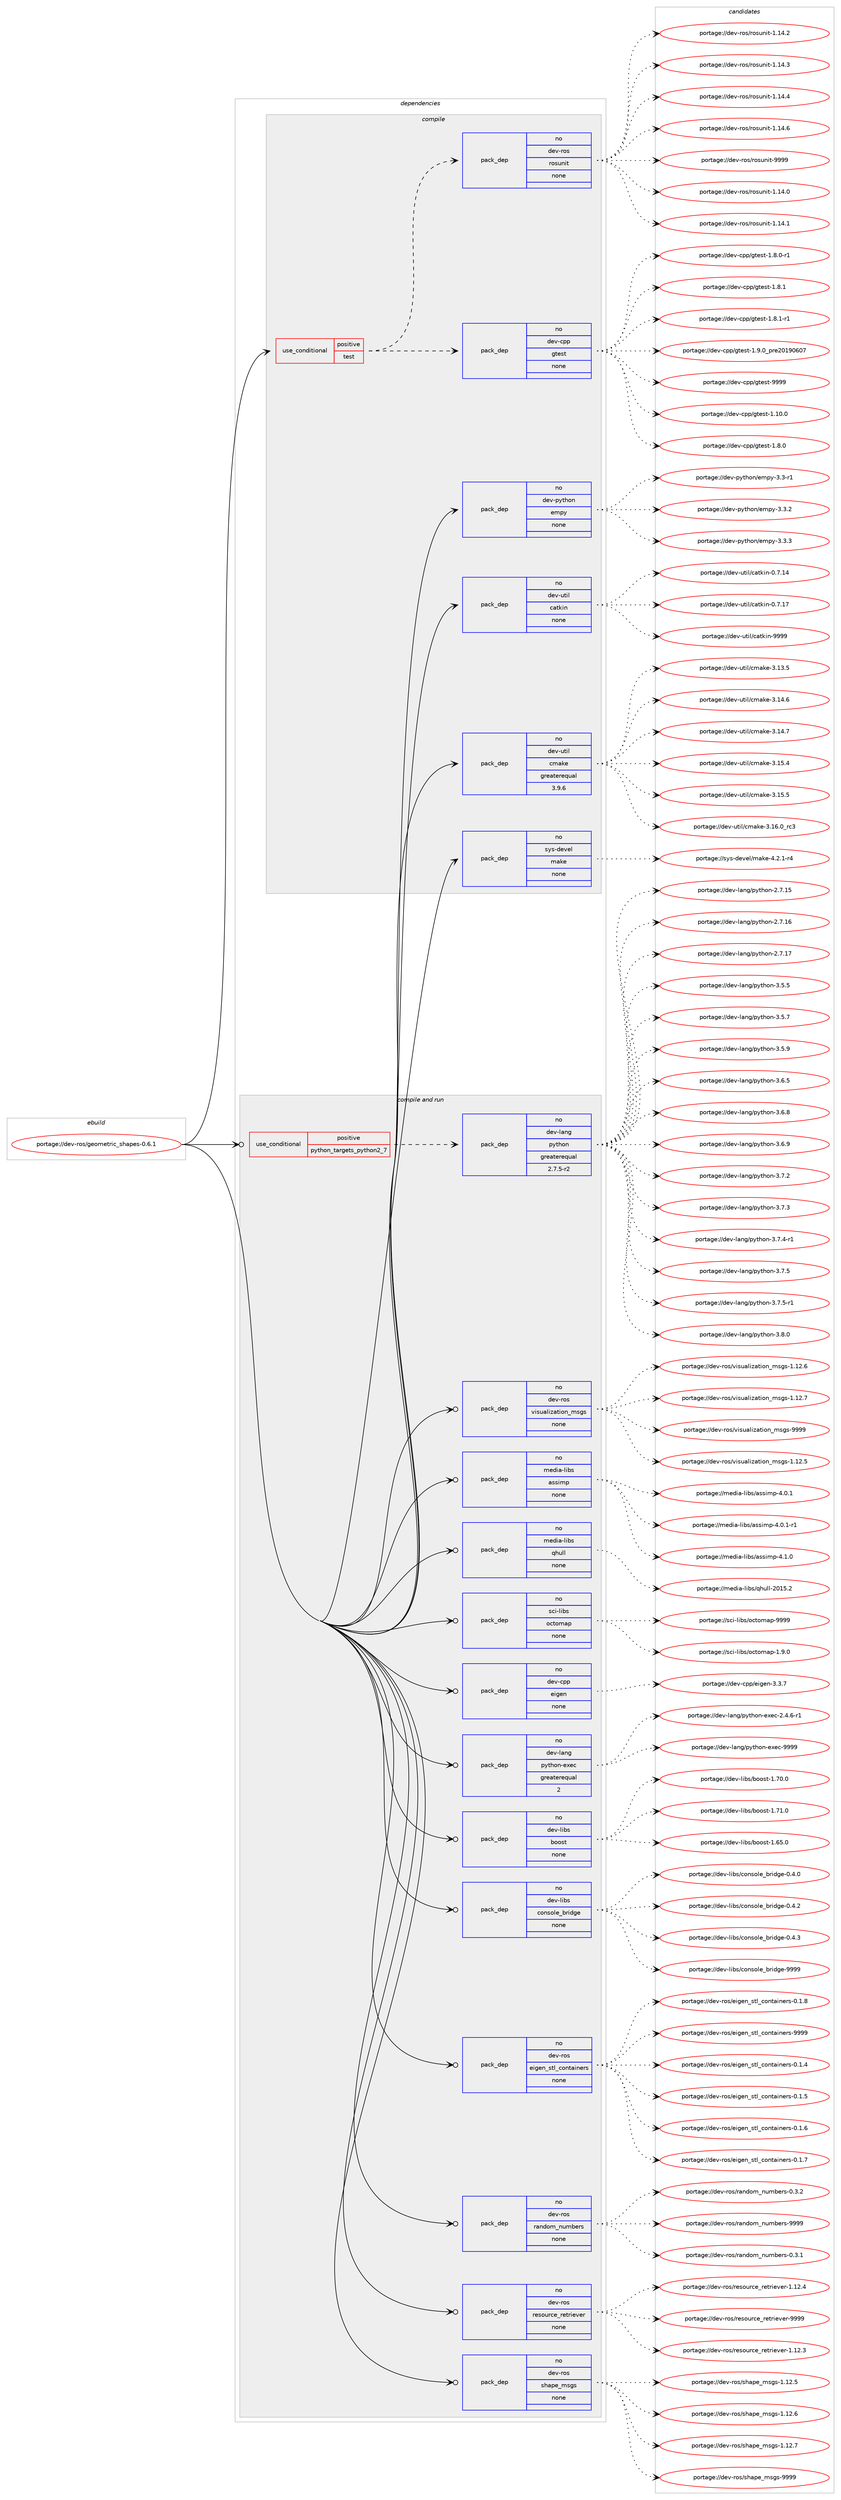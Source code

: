 digraph prolog {

# *************
# Graph options
# *************

newrank=true;
concentrate=true;
compound=true;
graph [rankdir=LR,fontname=Helvetica,fontsize=10,ranksep=1.5];#, ranksep=2.5, nodesep=0.2];
edge  [arrowhead=vee];
node  [fontname=Helvetica,fontsize=10];

# **********
# The ebuild
# **********

subgraph cluster_leftcol {
color=gray;
rank=same;
label=<<i>ebuild</i>>;
id [label="portage://dev-ros/geometric_shapes-0.6.1", color=red, width=4, href="../dev-ros/geometric_shapes-0.6.1.svg"];
}

# ****************
# The dependencies
# ****************

subgraph cluster_midcol {
color=gray;
label=<<i>dependencies</i>>;
subgraph cluster_compile {
fillcolor="#eeeeee";
style=filled;
label=<<i>compile</i>>;
subgraph cond42709 {
dependency188142 [label=<<TABLE BORDER="0" CELLBORDER="1" CELLSPACING="0" CELLPADDING="4"><TR><TD ROWSPAN="3" CELLPADDING="10">use_conditional</TD></TR><TR><TD>positive</TD></TR><TR><TD>test</TD></TR></TABLE>>, shape=none, color=red];
subgraph pack142007 {
dependency188143 [label=<<TABLE BORDER="0" CELLBORDER="1" CELLSPACING="0" CELLPADDING="4" WIDTH="220"><TR><TD ROWSPAN="6" CELLPADDING="30">pack_dep</TD></TR><TR><TD WIDTH="110">no</TD></TR><TR><TD>dev-cpp</TD></TR><TR><TD>gtest</TD></TR><TR><TD>none</TD></TR><TR><TD></TD></TR></TABLE>>, shape=none, color=blue];
}
dependency188142:e -> dependency188143:w [weight=20,style="dashed",arrowhead="vee"];
subgraph pack142008 {
dependency188144 [label=<<TABLE BORDER="0" CELLBORDER="1" CELLSPACING="0" CELLPADDING="4" WIDTH="220"><TR><TD ROWSPAN="6" CELLPADDING="30">pack_dep</TD></TR><TR><TD WIDTH="110">no</TD></TR><TR><TD>dev-ros</TD></TR><TR><TD>rosunit</TD></TR><TR><TD>none</TD></TR><TR><TD></TD></TR></TABLE>>, shape=none, color=blue];
}
dependency188142:e -> dependency188144:w [weight=20,style="dashed",arrowhead="vee"];
}
id:e -> dependency188142:w [weight=20,style="solid",arrowhead="vee"];
subgraph pack142009 {
dependency188145 [label=<<TABLE BORDER="0" CELLBORDER="1" CELLSPACING="0" CELLPADDING="4" WIDTH="220"><TR><TD ROWSPAN="6" CELLPADDING="30">pack_dep</TD></TR><TR><TD WIDTH="110">no</TD></TR><TR><TD>dev-python</TD></TR><TR><TD>empy</TD></TR><TR><TD>none</TD></TR><TR><TD></TD></TR></TABLE>>, shape=none, color=blue];
}
id:e -> dependency188145:w [weight=20,style="solid",arrowhead="vee"];
subgraph pack142010 {
dependency188146 [label=<<TABLE BORDER="0" CELLBORDER="1" CELLSPACING="0" CELLPADDING="4" WIDTH="220"><TR><TD ROWSPAN="6" CELLPADDING="30">pack_dep</TD></TR><TR><TD WIDTH="110">no</TD></TR><TR><TD>dev-util</TD></TR><TR><TD>catkin</TD></TR><TR><TD>none</TD></TR><TR><TD></TD></TR></TABLE>>, shape=none, color=blue];
}
id:e -> dependency188146:w [weight=20,style="solid",arrowhead="vee"];
subgraph pack142011 {
dependency188147 [label=<<TABLE BORDER="0" CELLBORDER="1" CELLSPACING="0" CELLPADDING="4" WIDTH="220"><TR><TD ROWSPAN="6" CELLPADDING="30">pack_dep</TD></TR><TR><TD WIDTH="110">no</TD></TR><TR><TD>dev-util</TD></TR><TR><TD>cmake</TD></TR><TR><TD>greaterequal</TD></TR><TR><TD>3.9.6</TD></TR></TABLE>>, shape=none, color=blue];
}
id:e -> dependency188147:w [weight=20,style="solid",arrowhead="vee"];
subgraph pack142012 {
dependency188148 [label=<<TABLE BORDER="0" CELLBORDER="1" CELLSPACING="0" CELLPADDING="4" WIDTH="220"><TR><TD ROWSPAN="6" CELLPADDING="30">pack_dep</TD></TR><TR><TD WIDTH="110">no</TD></TR><TR><TD>sys-devel</TD></TR><TR><TD>make</TD></TR><TR><TD>none</TD></TR><TR><TD></TD></TR></TABLE>>, shape=none, color=blue];
}
id:e -> dependency188148:w [weight=20,style="solid",arrowhead="vee"];
}
subgraph cluster_compileandrun {
fillcolor="#eeeeee";
style=filled;
label=<<i>compile and run</i>>;
subgraph cond42710 {
dependency188149 [label=<<TABLE BORDER="0" CELLBORDER="1" CELLSPACING="0" CELLPADDING="4"><TR><TD ROWSPAN="3" CELLPADDING="10">use_conditional</TD></TR><TR><TD>positive</TD></TR><TR><TD>python_targets_python2_7</TD></TR></TABLE>>, shape=none, color=red];
subgraph pack142013 {
dependency188150 [label=<<TABLE BORDER="0" CELLBORDER="1" CELLSPACING="0" CELLPADDING="4" WIDTH="220"><TR><TD ROWSPAN="6" CELLPADDING="30">pack_dep</TD></TR><TR><TD WIDTH="110">no</TD></TR><TR><TD>dev-lang</TD></TR><TR><TD>python</TD></TR><TR><TD>greaterequal</TD></TR><TR><TD>2.7.5-r2</TD></TR></TABLE>>, shape=none, color=blue];
}
dependency188149:e -> dependency188150:w [weight=20,style="dashed",arrowhead="vee"];
}
id:e -> dependency188149:w [weight=20,style="solid",arrowhead="odotvee"];
subgraph pack142014 {
dependency188151 [label=<<TABLE BORDER="0" CELLBORDER="1" CELLSPACING="0" CELLPADDING="4" WIDTH="220"><TR><TD ROWSPAN="6" CELLPADDING="30">pack_dep</TD></TR><TR><TD WIDTH="110">no</TD></TR><TR><TD>dev-cpp</TD></TR><TR><TD>eigen</TD></TR><TR><TD>none</TD></TR><TR><TD></TD></TR></TABLE>>, shape=none, color=blue];
}
id:e -> dependency188151:w [weight=20,style="solid",arrowhead="odotvee"];
subgraph pack142015 {
dependency188152 [label=<<TABLE BORDER="0" CELLBORDER="1" CELLSPACING="0" CELLPADDING="4" WIDTH="220"><TR><TD ROWSPAN="6" CELLPADDING="30">pack_dep</TD></TR><TR><TD WIDTH="110">no</TD></TR><TR><TD>dev-lang</TD></TR><TR><TD>python-exec</TD></TR><TR><TD>greaterequal</TD></TR><TR><TD>2</TD></TR></TABLE>>, shape=none, color=blue];
}
id:e -> dependency188152:w [weight=20,style="solid",arrowhead="odotvee"];
subgraph pack142016 {
dependency188153 [label=<<TABLE BORDER="0" CELLBORDER="1" CELLSPACING="0" CELLPADDING="4" WIDTH="220"><TR><TD ROWSPAN="6" CELLPADDING="30">pack_dep</TD></TR><TR><TD WIDTH="110">no</TD></TR><TR><TD>dev-libs</TD></TR><TR><TD>boost</TD></TR><TR><TD>none</TD></TR><TR><TD></TD></TR></TABLE>>, shape=none, color=blue];
}
id:e -> dependency188153:w [weight=20,style="solid",arrowhead="odotvee"];
subgraph pack142017 {
dependency188154 [label=<<TABLE BORDER="0" CELLBORDER="1" CELLSPACING="0" CELLPADDING="4" WIDTH="220"><TR><TD ROWSPAN="6" CELLPADDING="30">pack_dep</TD></TR><TR><TD WIDTH="110">no</TD></TR><TR><TD>dev-libs</TD></TR><TR><TD>console_bridge</TD></TR><TR><TD>none</TD></TR><TR><TD></TD></TR></TABLE>>, shape=none, color=blue];
}
id:e -> dependency188154:w [weight=20,style="solid",arrowhead="odotvee"];
subgraph pack142018 {
dependency188155 [label=<<TABLE BORDER="0" CELLBORDER="1" CELLSPACING="0" CELLPADDING="4" WIDTH="220"><TR><TD ROWSPAN="6" CELLPADDING="30">pack_dep</TD></TR><TR><TD WIDTH="110">no</TD></TR><TR><TD>dev-ros</TD></TR><TR><TD>eigen_stl_containers</TD></TR><TR><TD>none</TD></TR><TR><TD></TD></TR></TABLE>>, shape=none, color=blue];
}
id:e -> dependency188155:w [weight=20,style="solid",arrowhead="odotvee"];
subgraph pack142019 {
dependency188156 [label=<<TABLE BORDER="0" CELLBORDER="1" CELLSPACING="0" CELLPADDING="4" WIDTH="220"><TR><TD ROWSPAN="6" CELLPADDING="30">pack_dep</TD></TR><TR><TD WIDTH="110">no</TD></TR><TR><TD>dev-ros</TD></TR><TR><TD>random_numbers</TD></TR><TR><TD>none</TD></TR><TR><TD></TD></TR></TABLE>>, shape=none, color=blue];
}
id:e -> dependency188156:w [weight=20,style="solid",arrowhead="odotvee"];
subgraph pack142020 {
dependency188157 [label=<<TABLE BORDER="0" CELLBORDER="1" CELLSPACING="0" CELLPADDING="4" WIDTH="220"><TR><TD ROWSPAN="6" CELLPADDING="30">pack_dep</TD></TR><TR><TD WIDTH="110">no</TD></TR><TR><TD>dev-ros</TD></TR><TR><TD>resource_retriever</TD></TR><TR><TD>none</TD></TR><TR><TD></TD></TR></TABLE>>, shape=none, color=blue];
}
id:e -> dependency188157:w [weight=20,style="solid",arrowhead="odotvee"];
subgraph pack142021 {
dependency188158 [label=<<TABLE BORDER="0" CELLBORDER="1" CELLSPACING="0" CELLPADDING="4" WIDTH="220"><TR><TD ROWSPAN="6" CELLPADDING="30">pack_dep</TD></TR><TR><TD WIDTH="110">no</TD></TR><TR><TD>dev-ros</TD></TR><TR><TD>shape_msgs</TD></TR><TR><TD>none</TD></TR><TR><TD></TD></TR></TABLE>>, shape=none, color=blue];
}
id:e -> dependency188158:w [weight=20,style="solid",arrowhead="odotvee"];
subgraph pack142022 {
dependency188159 [label=<<TABLE BORDER="0" CELLBORDER="1" CELLSPACING="0" CELLPADDING="4" WIDTH="220"><TR><TD ROWSPAN="6" CELLPADDING="30">pack_dep</TD></TR><TR><TD WIDTH="110">no</TD></TR><TR><TD>dev-ros</TD></TR><TR><TD>visualization_msgs</TD></TR><TR><TD>none</TD></TR><TR><TD></TD></TR></TABLE>>, shape=none, color=blue];
}
id:e -> dependency188159:w [weight=20,style="solid",arrowhead="odotvee"];
subgraph pack142023 {
dependency188160 [label=<<TABLE BORDER="0" CELLBORDER="1" CELLSPACING="0" CELLPADDING="4" WIDTH="220"><TR><TD ROWSPAN="6" CELLPADDING="30">pack_dep</TD></TR><TR><TD WIDTH="110">no</TD></TR><TR><TD>media-libs</TD></TR><TR><TD>assimp</TD></TR><TR><TD>none</TD></TR><TR><TD></TD></TR></TABLE>>, shape=none, color=blue];
}
id:e -> dependency188160:w [weight=20,style="solid",arrowhead="odotvee"];
subgraph pack142024 {
dependency188161 [label=<<TABLE BORDER="0" CELLBORDER="1" CELLSPACING="0" CELLPADDING="4" WIDTH="220"><TR><TD ROWSPAN="6" CELLPADDING="30">pack_dep</TD></TR><TR><TD WIDTH="110">no</TD></TR><TR><TD>media-libs</TD></TR><TR><TD>qhull</TD></TR><TR><TD>none</TD></TR><TR><TD></TD></TR></TABLE>>, shape=none, color=blue];
}
id:e -> dependency188161:w [weight=20,style="solid",arrowhead="odotvee"];
subgraph pack142025 {
dependency188162 [label=<<TABLE BORDER="0" CELLBORDER="1" CELLSPACING="0" CELLPADDING="4" WIDTH="220"><TR><TD ROWSPAN="6" CELLPADDING="30">pack_dep</TD></TR><TR><TD WIDTH="110">no</TD></TR><TR><TD>sci-libs</TD></TR><TR><TD>octomap</TD></TR><TR><TD>none</TD></TR><TR><TD></TD></TR></TABLE>>, shape=none, color=blue];
}
id:e -> dependency188162:w [weight=20,style="solid",arrowhead="odotvee"];
}
subgraph cluster_run {
fillcolor="#eeeeee";
style=filled;
label=<<i>run</i>>;
}
}

# **************
# The candidates
# **************

subgraph cluster_choices {
rank=same;
color=gray;
label=<<i>candidates</i>>;

subgraph choice142007 {
color=black;
nodesep=1;
choiceportage10010111845991121124710311610111511645494649484648 [label="portage://dev-cpp/gtest-1.10.0", color=red, width=4,href="../dev-cpp/gtest-1.10.0.svg"];
choiceportage100101118459911211247103116101115116454946564648 [label="portage://dev-cpp/gtest-1.8.0", color=red, width=4,href="../dev-cpp/gtest-1.8.0.svg"];
choiceportage1001011184599112112471031161011151164549465646484511449 [label="portage://dev-cpp/gtest-1.8.0-r1", color=red, width=4,href="../dev-cpp/gtest-1.8.0-r1.svg"];
choiceportage100101118459911211247103116101115116454946564649 [label="portage://dev-cpp/gtest-1.8.1", color=red, width=4,href="../dev-cpp/gtest-1.8.1.svg"];
choiceportage1001011184599112112471031161011151164549465646494511449 [label="portage://dev-cpp/gtest-1.8.1-r1", color=red, width=4,href="../dev-cpp/gtest-1.8.1-r1.svg"];
choiceportage100101118459911211247103116101115116454946574648951121141015048495748544855 [label="portage://dev-cpp/gtest-1.9.0_pre20190607", color=red, width=4,href="../dev-cpp/gtest-1.9.0_pre20190607.svg"];
choiceportage1001011184599112112471031161011151164557575757 [label="portage://dev-cpp/gtest-9999", color=red, width=4,href="../dev-cpp/gtest-9999.svg"];
dependency188143:e -> choiceportage10010111845991121124710311610111511645494649484648:w [style=dotted,weight="100"];
dependency188143:e -> choiceportage100101118459911211247103116101115116454946564648:w [style=dotted,weight="100"];
dependency188143:e -> choiceportage1001011184599112112471031161011151164549465646484511449:w [style=dotted,weight="100"];
dependency188143:e -> choiceportage100101118459911211247103116101115116454946564649:w [style=dotted,weight="100"];
dependency188143:e -> choiceportage1001011184599112112471031161011151164549465646494511449:w [style=dotted,weight="100"];
dependency188143:e -> choiceportage100101118459911211247103116101115116454946574648951121141015048495748544855:w [style=dotted,weight="100"];
dependency188143:e -> choiceportage1001011184599112112471031161011151164557575757:w [style=dotted,weight="100"];
}
subgraph choice142008 {
color=black;
nodesep=1;
choiceportage100101118451141111154711411111511711010511645494649524648 [label="portage://dev-ros/rosunit-1.14.0", color=red, width=4,href="../dev-ros/rosunit-1.14.0.svg"];
choiceportage100101118451141111154711411111511711010511645494649524649 [label="portage://dev-ros/rosunit-1.14.1", color=red, width=4,href="../dev-ros/rosunit-1.14.1.svg"];
choiceportage100101118451141111154711411111511711010511645494649524650 [label="portage://dev-ros/rosunit-1.14.2", color=red, width=4,href="../dev-ros/rosunit-1.14.2.svg"];
choiceportage100101118451141111154711411111511711010511645494649524651 [label="portage://dev-ros/rosunit-1.14.3", color=red, width=4,href="../dev-ros/rosunit-1.14.3.svg"];
choiceportage100101118451141111154711411111511711010511645494649524652 [label="portage://dev-ros/rosunit-1.14.4", color=red, width=4,href="../dev-ros/rosunit-1.14.4.svg"];
choiceportage100101118451141111154711411111511711010511645494649524654 [label="portage://dev-ros/rosunit-1.14.6", color=red, width=4,href="../dev-ros/rosunit-1.14.6.svg"];
choiceportage10010111845114111115471141111151171101051164557575757 [label="portage://dev-ros/rosunit-9999", color=red, width=4,href="../dev-ros/rosunit-9999.svg"];
dependency188144:e -> choiceportage100101118451141111154711411111511711010511645494649524648:w [style=dotted,weight="100"];
dependency188144:e -> choiceportage100101118451141111154711411111511711010511645494649524649:w [style=dotted,weight="100"];
dependency188144:e -> choiceportage100101118451141111154711411111511711010511645494649524650:w [style=dotted,weight="100"];
dependency188144:e -> choiceportage100101118451141111154711411111511711010511645494649524651:w [style=dotted,weight="100"];
dependency188144:e -> choiceportage100101118451141111154711411111511711010511645494649524652:w [style=dotted,weight="100"];
dependency188144:e -> choiceportage100101118451141111154711411111511711010511645494649524654:w [style=dotted,weight="100"];
dependency188144:e -> choiceportage10010111845114111115471141111151171101051164557575757:w [style=dotted,weight="100"];
}
subgraph choice142009 {
color=black;
nodesep=1;
choiceportage1001011184511212111610411111047101109112121455146514511449 [label="portage://dev-python/empy-3.3-r1", color=red, width=4,href="../dev-python/empy-3.3-r1.svg"];
choiceportage1001011184511212111610411111047101109112121455146514650 [label="portage://dev-python/empy-3.3.2", color=red, width=4,href="../dev-python/empy-3.3.2.svg"];
choiceportage1001011184511212111610411111047101109112121455146514651 [label="portage://dev-python/empy-3.3.3", color=red, width=4,href="../dev-python/empy-3.3.3.svg"];
dependency188145:e -> choiceportage1001011184511212111610411111047101109112121455146514511449:w [style=dotted,weight="100"];
dependency188145:e -> choiceportage1001011184511212111610411111047101109112121455146514650:w [style=dotted,weight="100"];
dependency188145:e -> choiceportage1001011184511212111610411111047101109112121455146514651:w [style=dotted,weight="100"];
}
subgraph choice142010 {
color=black;
nodesep=1;
choiceportage1001011184511711610510847999711610710511045484655464952 [label="portage://dev-util/catkin-0.7.14", color=red, width=4,href="../dev-util/catkin-0.7.14.svg"];
choiceportage1001011184511711610510847999711610710511045484655464955 [label="portage://dev-util/catkin-0.7.17", color=red, width=4,href="../dev-util/catkin-0.7.17.svg"];
choiceportage100101118451171161051084799971161071051104557575757 [label="portage://dev-util/catkin-9999", color=red, width=4,href="../dev-util/catkin-9999.svg"];
dependency188146:e -> choiceportage1001011184511711610510847999711610710511045484655464952:w [style=dotted,weight="100"];
dependency188146:e -> choiceportage1001011184511711610510847999711610710511045484655464955:w [style=dotted,weight="100"];
dependency188146:e -> choiceportage100101118451171161051084799971161071051104557575757:w [style=dotted,weight="100"];
}
subgraph choice142011 {
color=black;
nodesep=1;
choiceportage1001011184511711610510847991099710710145514649514653 [label="portage://dev-util/cmake-3.13.5", color=red, width=4,href="../dev-util/cmake-3.13.5.svg"];
choiceportage1001011184511711610510847991099710710145514649524654 [label="portage://dev-util/cmake-3.14.6", color=red, width=4,href="../dev-util/cmake-3.14.6.svg"];
choiceportage1001011184511711610510847991099710710145514649524655 [label="portage://dev-util/cmake-3.14.7", color=red, width=4,href="../dev-util/cmake-3.14.7.svg"];
choiceportage1001011184511711610510847991099710710145514649534652 [label="portage://dev-util/cmake-3.15.4", color=red, width=4,href="../dev-util/cmake-3.15.4.svg"];
choiceportage1001011184511711610510847991099710710145514649534653 [label="portage://dev-util/cmake-3.15.5", color=red, width=4,href="../dev-util/cmake-3.15.5.svg"];
choiceportage1001011184511711610510847991099710710145514649544648951149951 [label="portage://dev-util/cmake-3.16.0_rc3", color=red, width=4,href="../dev-util/cmake-3.16.0_rc3.svg"];
dependency188147:e -> choiceportage1001011184511711610510847991099710710145514649514653:w [style=dotted,weight="100"];
dependency188147:e -> choiceportage1001011184511711610510847991099710710145514649524654:w [style=dotted,weight="100"];
dependency188147:e -> choiceportage1001011184511711610510847991099710710145514649524655:w [style=dotted,weight="100"];
dependency188147:e -> choiceportage1001011184511711610510847991099710710145514649534652:w [style=dotted,weight="100"];
dependency188147:e -> choiceportage1001011184511711610510847991099710710145514649534653:w [style=dotted,weight="100"];
dependency188147:e -> choiceportage1001011184511711610510847991099710710145514649544648951149951:w [style=dotted,weight="100"];
}
subgraph choice142012 {
color=black;
nodesep=1;
choiceportage1151211154510010111810110847109971071014552465046494511452 [label="portage://sys-devel/make-4.2.1-r4", color=red, width=4,href="../sys-devel/make-4.2.1-r4.svg"];
dependency188148:e -> choiceportage1151211154510010111810110847109971071014552465046494511452:w [style=dotted,weight="100"];
}
subgraph choice142013 {
color=black;
nodesep=1;
choiceportage10010111845108971101034711212111610411111045504655464953 [label="portage://dev-lang/python-2.7.15", color=red, width=4,href="../dev-lang/python-2.7.15.svg"];
choiceportage10010111845108971101034711212111610411111045504655464954 [label="portage://dev-lang/python-2.7.16", color=red, width=4,href="../dev-lang/python-2.7.16.svg"];
choiceportage10010111845108971101034711212111610411111045504655464955 [label="portage://dev-lang/python-2.7.17", color=red, width=4,href="../dev-lang/python-2.7.17.svg"];
choiceportage100101118451089711010347112121116104111110455146534653 [label="portage://dev-lang/python-3.5.5", color=red, width=4,href="../dev-lang/python-3.5.5.svg"];
choiceportage100101118451089711010347112121116104111110455146534655 [label="portage://dev-lang/python-3.5.7", color=red, width=4,href="../dev-lang/python-3.5.7.svg"];
choiceportage100101118451089711010347112121116104111110455146534657 [label="portage://dev-lang/python-3.5.9", color=red, width=4,href="../dev-lang/python-3.5.9.svg"];
choiceportage100101118451089711010347112121116104111110455146544653 [label="portage://dev-lang/python-3.6.5", color=red, width=4,href="../dev-lang/python-3.6.5.svg"];
choiceportage100101118451089711010347112121116104111110455146544656 [label="portage://dev-lang/python-3.6.8", color=red, width=4,href="../dev-lang/python-3.6.8.svg"];
choiceportage100101118451089711010347112121116104111110455146544657 [label="portage://dev-lang/python-3.6.9", color=red, width=4,href="../dev-lang/python-3.6.9.svg"];
choiceportage100101118451089711010347112121116104111110455146554650 [label="portage://dev-lang/python-3.7.2", color=red, width=4,href="../dev-lang/python-3.7.2.svg"];
choiceportage100101118451089711010347112121116104111110455146554651 [label="portage://dev-lang/python-3.7.3", color=red, width=4,href="../dev-lang/python-3.7.3.svg"];
choiceportage1001011184510897110103471121211161041111104551465546524511449 [label="portage://dev-lang/python-3.7.4-r1", color=red, width=4,href="../dev-lang/python-3.7.4-r1.svg"];
choiceportage100101118451089711010347112121116104111110455146554653 [label="portage://dev-lang/python-3.7.5", color=red, width=4,href="../dev-lang/python-3.7.5.svg"];
choiceportage1001011184510897110103471121211161041111104551465546534511449 [label="portage://dev-lang/python-3.7.5-r1", color=red, width=4,href="../dev-lang/python-3.7.5-r1.svg"];
choiceportage100101118451089711010347112121116104111110455146564648 [label="portage://dev-lang/python-3.8.0", color=red, width=4,href="../dev-lang/python-3.8.0.svg"];
dependency188150:e -> choiceportage10010111845108971101034711212111610411111045504655464953:w [style=dotted,weight="100"];
dependency188150:e -> choiceportage10010111845108971101034711212111610411111045504655464954:w [style=dotted,weight="100"];
dependency188150:e -> choiceportage10010111845108971101034711212111610411111045504655464955:w [style=dotted,weight="100"];
dependency188150:e -> choiceportage100101118451089711010347112121116104111110455146534653:w [style=dotted,weight="100"];
dependency188150:e -> choiceportage100101118451089711010347112121116104111110455146534655:w [style=dotted,weight="100"];
dependency188150:e -> choiceportage100101118451089711010347112121116104111110455146534657:w [style=dotted,weight="100"];
dependency188150:e -> choiceportage100101118451089711010347112121116104111110455146544653:w [style=dotted,weight="100"];
dependency188150:e -> choiceportage100101118451089711010347112121116104111110455146544656:w [style=dotted,weight="100"];
dependency188150:e -> choiceportage100101118451089711010347112121116104111110455146544657:w [style=dotted,weight="100"];
dependency188150:e -> choiceportage100101118451089711010347112121116104111110455146554650:w [style=dotted,weight="100"];
dependency188150:e -> choiceportage100101118451089711010347112121116104111110455146554651:w [style=dotted,weight="100"];
dependency188150:e -> choiceportage1001011184510897110103471121211161041111104551465546524511449:w [style=dotted,weight="100"];
dependency188150:e -> choiceportage100101118451089711010347112121116104111110455146554653:w [style=dotted,weight="100"];
dependency188150:e -> choiceportage1001011184510897110103471121211161041111104551465546534511449:w [style=dotted,weight="100"];
dependency188150:e -> choiceportage100101118451089711010347112121116104111110455146564648:w [style=dotted,weight="100"];
}
subgraph choice142014 {
color=black;
nodesep=1;
choiceportage100101118459911211247101105103101110455146514655 [label="portage://dev-cpp/eigen-3.3.7", color=red, width=4,href="../dev-cpp/eigen-3.3.7.svg"];
dependency188151:e -> choiceportage100101118459911211247101105103101110455146514655:w [style=dotted,weight="100"];
}
subgraph choice142015 {
color=black;
nodesep=1;
choiceportage10010111845108971101034711212111610411111045101120101994550465246544511449 [label="portage://dev-lang/python-exec-2.4.6-r1", color=red, width=4,href="../dev-lang/python-exec-2.4.6-r1.svg"];
choiceportage10010111845108971101034711212111610411111045101120101994557575757 [label="portage://dev-lang/python-exec-9999", color=red, width=4,href="../dev-lang/python-exec-9999.svg"];
dependency188152:e -> choiceportage10010111845108971101034711212111610411111045101120101994550465246544511449:w [style=dotted,weight="100"];
dependency188152:e -> choiceportage10010111845108971101034711212111610411111045101120101994557575757:w [style=dotted,weight="100"];
}
subgraph choice142016 {
color=black;
nodesep=1;
choiceportage1001011184510810598115479811111111511645494654534648 [label="portage://dev-libs/boost-1.65.0", color=red, width=4,href="../dev-libs/boost-1.65.0.svg"];
choiceportage1001011184510810598115479811111111511645494655484648 [label="portage://dev-libs/boost-1.70.0", color=red, width=4,href="../dev-libs/boost-1.70.0.svg"];
choiceportage1001011184510810598115479811111111511645494655494648 [label="portage://dev-libs/boost-1.71.0", color=red, width=4,href="../dev-libs/boost-1.71.0.svg"];
dependency188153:e -> choiceportage1001011184510810598115479811111111511645494654534648:w [style=dotted,weight="100"];
dependency188153:e -> choiceportage1001011184510810598115479811111111511645494655484648:w [style=dotted,weight="100"];
dependency188153:e -> choiceportage1001011184510810598115479811111111511645494655494648:w [style=dotted,weight="100"];
}
subgraph choice142017 {
color=black;
nodesep=1;
choiceportage100101118451081059811547991111101151111081019598114105100103101454846524648 [label="portage://dev-libs/console_bridge-0.4.0", color=red, width=4,href="../dev-libs/console_bridge-0.4.0.svg"];
choiceportage100101118451081059811547991111101151111081019598114105100103101454846524650 [label="portage://dev-libs/console_bridge-0.4.2", color=red, width=4,href="../dev-libs/console_bridge-0.4.2.svg"];
choiceportage100101118451081059811547991111101151111081019598114105100103101454846524651 [label="portage://dev-libs/console_bridge-0.4.3", color=red, width=4,href="../dev-libs/console_bridge-0.4.3.svg"];
choiceportage1001011184510810598115479911111011511110810195981141051001031014557575757 [label="portage://dev-libs/console_bridge-9999", color=red, width=4,href="../dev-libs/console_bridge-9999.svg"];
dependency188154:e -> choiceportage100101118451081059811547991111101151111081019598114105100103101454846524648:w [style=dotted,weight="100"];
dependency188154:e -> choiceportage100101118451081059811547991111101151111081019598114105100103101454846524650:w [style=dotted,weight="100"];
dependency188154:e -> choiceportage100101118451081059811547991111101151111081019598114105100103101454846524651:w [style=dotted,weight="100"];
dependency188154:e -> choiceportage1001011184510810598115479911111011511110810195981141051001031014557575757:w [style=dotted,weight="100"];
}
subgraph choice142018 {
color=black;
nodesep=1;
choiceportage100101118451141111154710110510310111095115116108959911111011697105110101114115454846494652 [label="portage://dev-ros/eigen_stl_containers-0.1.4", color=red, width=4,href="../dev-ros/eigen_stl_containers-0.1.4.svg"];
choiceportage100101118451141111154710110510310111095115116108959911111011697105110101114115454846494653 [label="portage://dev-ros/eigen_stl_containers-0.1.5", color=red, width=4,href="../dev-ros/eigen_stl_containers-0.1.5.svg"];
choiceportage100101118451141111154710110510310111095115116108959911111011697105110101114115454846494654 [label="portage://dev-ros/eigen_stl_containers-0.1.6", color=red, width=4,href="../dev-ros/eigen_stl_containers-0.1.6.svg"];
choiceportage100101118451141111154710110510310111095115116108959911111011697105110101114115454846494655 [label="portage://dev-ros/eigen_stl_containers-0.1.7", color=red, width=4,href="../dev-ros/eigen_stl_containers-0.1.7.svg"];
choiceportage100101118451141111154710110510310111095115116108959911111011697105110101114115454846494656 [label="portage://dev-ros/eigen_stl_containers-0.1.8", color=red, width=4,href="../dev-ros/eigen_stl_containers-0.1.8.svg"];
choiceportage1001011184511411111547101105103101110951151161089599111110116971051101011141154557575757 [label="portage://dev-ros/eigen_stl_containers-9999", color=red, width=4,href="../dev-ros/eigen_stl_containers-9999.svg"];
dependency188155:e -> choiceportage100101118451141111154710110510310111095115116108959911111011697105110101114115454846494652:w [style=dotted,weight="100"];
dependency188155:e -> choiceportage100101118451141111154710110510310111095115116108959911111011697105110101114115454846494653:w [style=dotted,weight="100"];
dependency188155:e -> choiceportage100101118451141111154710110510310111095115116108959911111011697105110101114115454846494654:w [style=dotted,weight="100"];
dependency188155:e -> choiceportage100101118451141111154710110510310111095115116108959911111011697105110101114115454846494655:w [style=dotted,weight="100"];
dependency188155:e -> choiceportage100101118451141111154710110510310111095115116108959911111011697105110101114115454846494656:w [style=dotted,weight="100"];
dependency188155:e -> choiceportage1001011184511411111547101105103101110951151161089599111110116971051101011141154557575757:w [style=dotted,weight="100"];
}
subgraph choice142019 {
color=black;
nodesep=1;
choiceportage1001011184511411111547114971101001111099511011710998101114115454846514649 [label="portage://dev-ros/random_numbers-0.3.1", color=red, width=4,href="../dev-ros/random_numbers-0.3.1.svg"];
choiceportage1001011184511411111547114971101001111099511011710998101114115454846514650 [label="portage://dev-ros/random_numbers-0.3.2", color=red, width=4,href="../dev-ros/random_numbers-0.3.2.svg"];
choiceportage10010111845114111115471149711010011110995110117109981011141154557575757 [label="portage://dev-ros/random_numbers-9999", color=red, width=4,href="../dev-ros/random_numbers-9999.svg"];
dependency188156:e -> choiceportage1001011184511411111547114971101001111099511011710998101114115454846514649:w [style=dotted,weight="100"];
dependency188156:e -> choiceportage1001011184511411111547114971101001111099511011710998101114115454846514650:w [style=dotted,weight="100"];
dependency188156:e -> choiceportage10010111845114111115471149711010011110995110117109981011141154557575757:w [style=dotted,weight="100"];
}
subgraph choice142020 {
color=black;
nodesep=1;
choiceportage1001011184511411111547114101115111117114991019511410111611410510111810111445494649504651 [label="portage://dev-ros/resource_retriever-1.12.3", color=red, width=4,href="../dev-ros/resource_retriever-1.12.3.svg"];
choiceportage1001011184511411111547114101115111117114991019511410111611410510111810111445494649504652 [label="portage://dev-ros/resource_retriever-1.12.4", color=red, width=4,href="../dev-ros/resource_retriever-1.12.4.svg"];
choiceportage100101118451141111154711410111511111711499101951141011161141051011181011144557575757 [label="portage://dev-ros/resource_retriever-9999", color=red, width=4,href="../dev-ros/resource_retriever-9999.svg"];
dependency188157:e -> choiceportage1001011184511411111547114101115111117114991019511410111611410510111810111445494649504651:w [style=dotted,weight="100"];
dependency188157:e -> choiceportage1001011184511411111547114101115111117114991019511410111611410510111810111445494649504652:w [style=dotted,weight="100"];
dependency188157:e -> choiceportage100101118451141111154711410111511111711499101951141011161141051011181011144557575757:w [style=dotted,weight="100"];
}
subgraph choice142021 {
color=black;
nodesep=1;
choiceportage1001011184511411111547115104971121019510911510311545494649504653 [label="portage://dev-ros/shape_msgs-1.12.5", color=red, width=4,href="../dev-ros/shape_msgs-1.12.5.svg"];
choiceportage1001011184511411111547115104971121019510911510311545494649504654 [label="portage://dev-ros/shape_msgs-1.12.6", color=red, width=4,href="../dev-ros/shape_msgs-1.12.6.svg"];
choiceportage1001011184511411111547115104971121019510911510311545494649504655 [label="portage://dev-ros/shape_msgs-1.12.7", color=red, width=4,href="../dev-ros/shape_msgs-1.12.7.svg"];
choiceportage100101118451141111154711510497112101951091151031154557575757 [label="portage://dev-ros/shape_msgs-9999", color=red, width=4,href="../dev-ros/shape_msgs-9999.svg"];
dependency188158:e -> choiceportage1001011184511411111547115104971121019510911510311545494649504653:w [style=dotted,weight="100"];
dependency188158:e -> choiceportage1001011184511411111547115104971121019510911510311545494649504654:w [style=dotted,weight="100"];
dependency188158:e -> choiceportage1001011184511411111547115104971121019510911510311545494649504655:w [style=dotted,weight="100"];
dependency188158:e -> choiceportage100101118451141111154711510497112101951091151031154557575757:w [style=dotted,weight="100"];
}
subgraph choice142022 {
color=black;
nodesep=1;
choiceportage100101118451141111154711810511511797108105122971161051111109510911510311545494649504653 [label="portage://dev-ros/visualization_msgs-1.12.5", color=red, width=4,href="../dev-ros/visualization_msgs-1.12.5.svg"];
choiceportage100101118451141111154711810511511797108105122971161051111109510911510311545494649504654 [label="portage://dev-ros/visualization_msgs-1.12.6", color=red, width=4,href="../dev-ros/visualization_msgs-1.12.6.svg"];
choiceportage100101118451141111154711810511511797108105122971161051111109510911510311545494649504655 [label="portage://dev-ros/visualization_msgs-1.12.7", color=red, width=4,href="../dev-ros/visualization_msgs-1.12.7.svg"];
choiceportage10010111845114111115471181051151179710810512297116105111110951091151031154557575757 [label="portage://dev-ros/visualization_msgs-9999", color=red, width=4,href="../dev-ros/visualization_msgs-9999.svg"];
dependency188159:e -> choiceportage100101118451141111154711810511511797108105122971161051111109510911510311545494649504653:w [style=dotted,weight="100"];
dependency188159:e -> choiceportage100101118451141111154711810511511797108105122971161051111109510911510311545494649504654:w [style=dotted,weight="100"];
dependency188159:e -> choiceportage100101118451141111154711810511511797108105122971161051111109510911510311545494649504655:w [style=dotted,weight="100"];
dependency188159:e -> choiceportage10010111845114111115471181051151179710810512297116105111110951091151031154557575757:w [style=dotted,weight="100"];
}
subgraph choice142023 {
color=black;
nodesep=1;
choiceportage1091011001059745108105981154797115115105109112455246484649 [label="portage://media-libs/assimp-4.0.1", color=red, width=4,href="../media-libs/assimp-4.0.1.svg"];
choiceportage10910110010597451081059811547971151151051091124552464846494511449 [label="portage://media-libs/assimp-4.0.1-r1", color=red, width=4,href="../media-libs/assimp-4.0.1-r1.svg"];
choiceportage1091011001059745108105981154797115115105109112455246494648 [label="portage://media-libs/assimp-4.1.0", color=red, width=4,href="../media-libs/assimp-4.1.0.svg"];
dependency188160:e -> choiceportage1091011001059745108105981154797115115105109112455246484649:w [style=dotted,weight="100"];
dependency188160:e -> choiceportage10910110010597451081059811547971151151051091124552464846494511449:w [style=dotted,weight="100"];
dependency188160:e -> choiceportage1091011001059745108105981154797115115105109112455246494648:w [style=dotted,weight="100"];
}
subgraph choice142024 {
color=black;
nodesep=1;
choiceportage1091011001059745108105981154711310411710810845504849534650 [label="portage://media-libs/qhull-2015.2", color=red, width=4,href="../media-libs/qhull-2015.2.svg"];
dependency188161:e -> choiceportage1091011001059745108105981154711310411710810845504849534650:w [style=dotted,weight="100"];
}
subgraph choice142025 {
color=black;
nodesep=1;
choiceportage115991054510810598115471119911611110997112454946574648 [label="portage://sci-libs/octomap-1.9.0", color=red, width=4,href="../sci-libs/octomap-1.9.0.svg"];
choiceportage1159910545108105981154711199116111109971124557575757 [label="portage://sci-libs/octomap-9999", color=red, width=4,href="../sci-libs/octomap-9999.svg"];
dependency188162:e -> choiceportage115991054510810598115471119911611110997112454946574648:w [style=dotted,weight="100"];
dependency188162:e -> choiceportage1159910545108105981154711199116111109971124557575757:w [style=dotted,weight="100"];
}
}

}
